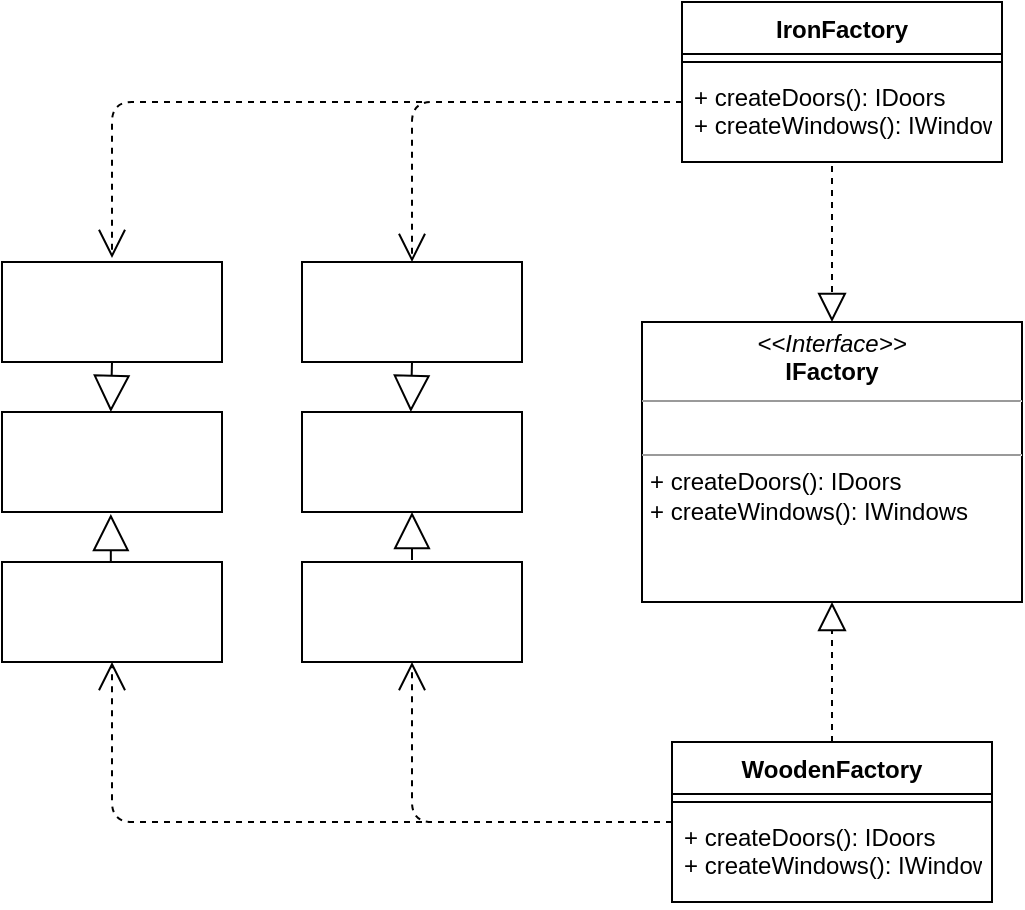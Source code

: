 <mxfile>
    <diagram id="8ktlhKe8IzNoMVZcp4JA" name="Страница 1">
        <mxGraphModel dx="562" dy="609" grid="1" gridSize="10" guides="1" tooltips="1" connect="1" arrows="1" fold="1" page="1" pageScale="1" pageWidth="1169" pageHeight="827" math="0" shadow="0">
            <root>
                <mxCell id="0"/>
                <mxCell id="1" parent="0"/>
                <mxCell id="3" value="&lt;p style=&quot;margin: 0px ; margin-top: 4px ; text-align: center&quot;&gt;&lt;i&gt;&amp;lt;&amp;lt;Interface&amp;gt;&amp;gt;&lt;/i&gt;&lt;br&gt;&lt;b&gt;IFactory&lt;/b&gt;&lt;/p&gt;&lt;hr size=&quot;1&quot;&gt;&lt;p style=&quot;margin: 0px ; margin-left: 4px&quot;&gt;&lt;br&gt;&lt;/p&gt;&lt;hr size=&quot;1&quot;&gt;&lt;p style=&quot;margin: 0px ; margin-left: 4px&quot;&gt;+ createDoors(): IDoors&lt;/p&gt;&lt;p style=&quot;margin: 0px ; margin-left: 4px&quot;&gt;+ createWindows(): IWindows&lt;/p&gt;" style="verticalAlign=top;align=left;overflow=fill;fontSize=12;fontFamily=Helvetica;html=1;" parent="1" vertex="1">
                    <mxGeometry x="360" y="350" width="190" height="140" as="geometry"/>
                </mxCell>
                <mxCell id="34" value="" style="endArrow=block;dashed=1;endFill=0;endSize=12;html=1;entryX=0.5;entryY=0;entryDx=0;entryDy=0;" edge="1" parent="1" target="3">
                    <mxGeometry width="160" relative="1" as="geometry">
                        <mxPoint x="455" y="272" as="sourcePoint"/>
                        <mxPoint x="510" y="290" as="targetPoint"/>
                    </mxGeometry>
                </mxCell>
                <mxCell id="35" value="" style="endArrow=block;dashed=1;endFill=0;endSize=12;html=1;entryX=0.5;entryY=1;entryDx=0;entryDy=0;" edge="1" parent="1" target="3">
                    <mxGeometry width="160" relative="1" as="geometry">
                        <mxPoint x="455" y="560" as="sourcePoint"/>
                        <mxPoint x="450" y="640" as="targetPoint"/>
                    </mxGeometry>
                </mxCell>
                <mxCell id="36" value="IronFactory" style="swimlane;fontStyle=1;align=center;verticalAlign=top;childLayout=stackLayout;horizontal=1;startSize=26;horizontalStack=0;resizeParent=1;resizeParentMax=0;resizeLast=0;collapsible=1;marginBottom=0;" vertex="1" parent="1">
                    <mxGeometry x="380" y="190" width="160" height="80" as="geometry"/>
                </mxCell>
                <mxCell id="38" value="" style="line;strokeWidth=1;fillColor=none;align=left;verticalAlign=middle;spacingTop=-1;spacingLeft=3;spacingRight=3;rotatable=0;labelPosition=right;points=[];portConstraint=eastwest;" vertex="1" parent="36">
                    <mxGeometry y="26" width="160" height="8" as="geometry"/>
                </mxCell>
                <mxCell id="39" value="+ createDoors(): IDoors&#10;+ createWindows(): IWindows" style="text;strokeColor=none;fillColor=none;align=left;verticalAlign=top;spacingLeft=4;spacingRight=4;overflow=hidden;rotatable=0;points=[[0,0.5],[1,0.5]];portConstraint=eastwest;" vertex="1" parent="36">
                    <mxGeometry y="34" width="160" height="46" as="geometry"/>
                </mxCell>
                <mxCell id="41" value="WoodenFactory" style="swimlane;fontStyle=1;align=center;verticalAlign=top;childLayout=stackLayout;horizontal=1;startSize=26;horizontalStack=0;resizeParent=1;resizeParentMax=0;resizeLast=0;collapsible=1;marginBottom=0;" vertex="1" parent="1">
                    <mxGeometry x="375" y="560" width="160" height="80" as="geometry"/>
                </mxCell>
                <mxCell id="42" value="" style="line;strokeWidth=1;fillColor=none;align=left;verticalAlign=middle;spacingTop=-1;spacingLeft=3;spacingRight=3;rotatable=0;labelPosition=right;points=[];portConstraint=eastwest;" vertex="1" parent="41">
                    <mxGeometry y="26" width="160" height="8" as="geometry"/>
                </mxCell>
                <mxCell id="43" value="+ createDoors(): IDoors&#10;+ createWindows(): IWindows" style="text;strokeColor=none;fillColor=none;align=left;verticalAlign=top;spacingLeft=4;spacingRight=4;overflow=hidden;rotatable=0;points=[[0,0.5],[1,0.5]];portConstraint=eastwest;" vertex="1" parent="41">
                    <mxGeometry y="34" width="160" height="46" as="geometry"/>
                </mxCell>
                <mxCell id="48" value="Use" style="endArrow=open;endSize=12;dashed=1;html=1;noLabel=1;fontColor=none;entryX=0.5;entryY=0;entryDx=0;entryDy=0;" edge="1" parent="1" target="49">
                    <mxGeometry width="160" relative="1" as="geometry">
                        <mxPoint x="380" y="240" as="sourcePoint"/>
                        <mxPoint x="290" y="320" as="targetPoint"/>
                        <Array as="points">
                            <mxPoint x="245" y="240"/>
                        </Array>
                    </mxGeometry>
                </mxCell>
                <mxCell id="49" value="&lt;font color=&quot;#ffffff&quot;&gt;IronWindows&lt;/font&gt;" style="html=1;fontColor=none;" vertex="1" parent="1">
                    <mxGeometry x="190" y="320" width="110" height="50" as="geometry"/>
                </mxCell>
                <mxCell id="51" value="&lt;font color=&quot;#ffffff&quot;&gt;WoodenWindows&lt;/font&gt;" style="html=1;fontColor=none;" vertex="1" parent="1">
                    <mxGeometry x="190" y="470" width="110" height="50" as="geometry"/>
                </mxCell>
                <mxCell id="52" value="Use" style="endArrow=open;endSize=12;dashed=1;html=1;noLabel=1;fontColor=none;entryX=0.5;entryY=1;entryDx=0;entryDy=0;" edge="1" parent="1" target="51">
                    <mxGeometry width="160" relative="1" as="geometry">
                        <mxPoint x="375" y="600" as="sourcePoint"/>
                        <mxPoint x="240.0" y="680" as="targetPoint"/>
                        <Array as="points">
                            <mxPoint x="245" y="600"/>
                        </Array>
                    </mxGeometry>
                </mxCell>
                <mxCell id="53" value="&lt;font color=&quot;#ffffff&quot;&gt;IronDoors&lt;/font&gt;" style="html=1;fontColor=none;" vertex="1" parent="1">
                    <mxGeometry x="40" y="320" width="110" height="50" as="geometry"/>
                </mxCell>
                <mxCell id="54" value="&lt;font color=&quot;#ffffff&quot;&gt;WoodenDoors&lt;/font&gt;" style="html=1;fontColor=none;" vertex="1" parent="1">
                    <mxGeometry x="40" y="470" width="110" height="50" as="geometry"/>
                </mxCell>
                <mxCell id="56" value="Use" style="endArrow=open;endSize=12;dashed=1;html=1;noLabel=1;fontColor=none;" edge="1" parent="1">
                    <mxGeometry width="160" relative="1" as="geometry">
                        <mxPoint x="250" y="240" as="sourcePoint"/>
                        <mxPoint x="95" y="318" as="targetPoint"/>
                        <Array as="points">
                            <mxPoint x="95" y="240"/>
                        </Array>
                    </mxGeometry>
                </mxCell>
                <mxCell id="57" value="Use" style="endArrow=open;endSize=12;dashed=1;html=1;noLabel=1;fontColor=none;entryX=0.5;entryY=1;entryDx=0;entryDy=0;" edge="1" parent="1" target="54">
                    <mxGeometry width="160" relative="1" as="geometry">
                        <mxPoint x="250" y="600" as="sourcePoint"/>
                        <mxPoint x="80.2" y="678.05" as="targetPoint"/>
                        <Array as="points">
                            <mxPoint x="95" y="600"/>
                        </Array>
                    </mxGeometry>
                </mxCell>
                <mxCell id="59" value="&lt;font color=&quot;#ffffff&quot;&gt;IDoors&lt;/font&gt;" style="html=1;fontColor=none;" vertex="1" parent="1">
                    <mxGeometry x="40" y="395" width="110" height="50" as="geometry"/>
                </mxCell>
                <mxCell id="60" value="&lt;font color=&quot;#ffffff&quot;&gt;IWindows&lt;/font&gt;" style="html=1;fontColor=none;" vertex="1" parent="1">
                    <mxGeometry x="190" y="395" width="110" height="50" as="geometry"/>
                </mxCell>
                <mxCell id="77" value="Extends" style="endArrow=block;endSize=16;endFill=0;html=1;noLabel=1;fontColor=none;entryX=0.5;entryY=1;entryDx=0;entryDy=0;" edge="1" parent="1" target="60">
                    <mxGeometry width="160" relative="1" as="geometry">
                        <mxPoint x="245" y="469" as="sourcePoint"/>
                        <mxPoint x="400" y="468.82" as="targetPoint"/>
                    </mxGeometry>
                </mxCell>
                <mxCell id="78" value="Extends" style="endArrow=block;endSize=16;endFill=0;html=1;noLabel=1;fontColor=none;entryX=0.5;entryY=1;entryDx=0;entryDy=0;" edge="1" parent="1">
                    <mxGeometry width="160" relative="1" as="geometry">
                        <mxPoint x="94.41" y="470" as="sourcePoint"/>
                        <mxPoint x="94.41" y="446" as="targetPoint"/>
                    </mxGeometry>
                </mxCell>
                <mxCell id="80" value="Extends" style="endArrow=block;endSize=16;endFill=0;html=1;noLabel=1;fontColor=none;exitX=0.5;exitY=1;exitDx=0;exitDy=0;" edge="1" parent="1" source="53">
                    <mxGeometry width="160" relative="1" as="geometry">
                        <mxPoint x="94.41" y="375" as="sourcePoint"/>
                        <mxPoint x="94.41" y="395" as="targetPoint"/>
                    </mxGeometry>
                </mxCell>
                <mxCell id="83" value="Extends" style="endArrow=block;endSize=16;endFill=0;html=1;noLabel=1;fontColor=none;exitX=0.5;exitY=1;exitDx=0;exitDy=0;" edge="1" parent="1">
                    <mxGeometry width="160" relative="1" as="geometry">
                        <mxPoint x="245.0" y="370" as="sourcePoint"/>
                        <mxPoint x="244.41" y="395" as="targetPoint"/>
                    </mxGeometry>
                </mxCell>
            </root>
        </mxGraphModel>
    </diagram>
</mxfile>